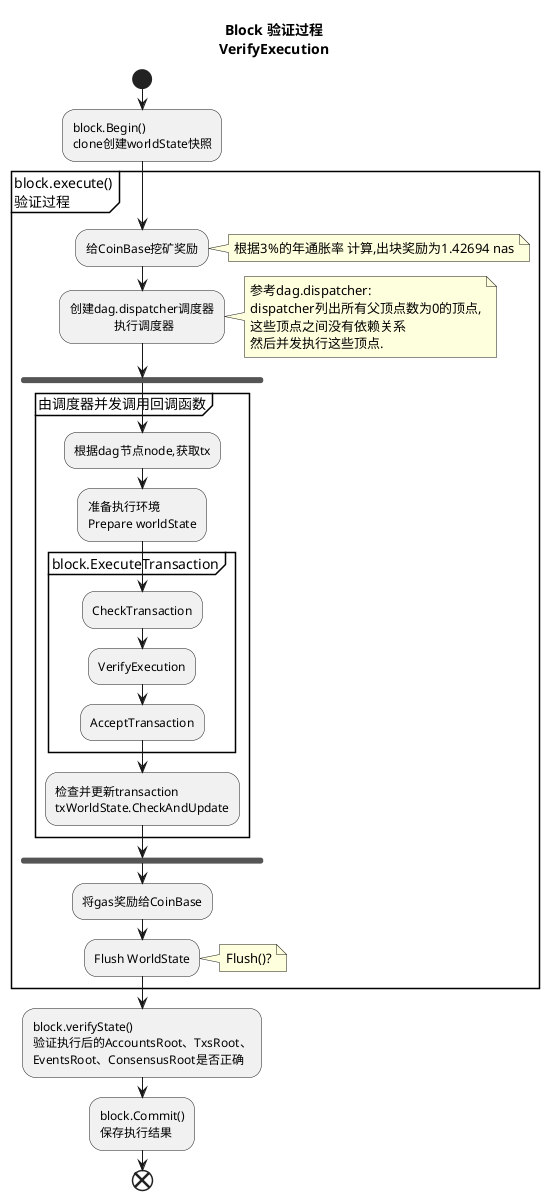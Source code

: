 @startuml
title: Block 验证过程\nVerifyExecution

start;

:block.Begin()
clone创建worldState快照;


partition block.execute()\n验证过程 {
:给CoinBase挖矿奖励;
    note right
    根据3%的年通胀率 计算,出块奖励为1.42694 nas
    end note

:创建dag.dispatcher调度器
              执行调度器;
    note right
    参考dag.dispatcher:
    dispatcher列出所有父顶点数为0的顶点,
    这些顶点之间没有依赖关系
    然后并发执行这些顶点.
    endnote

fork
partition 由调度器并发调用回调函数{
    :根据dag节点node,获取tx;

    :准备执行环境
    Prepare worldState;

    partition block.ExecuteTransaction {
    :CheckTransaction;
    :VerifyExecution;
    :AcceptTransaction;
    }

    :检查并更新transaction
    txWorldState.CheckAndUpdate;
}
end fork

:将gas奖励给CoinBase;
:Flush WorldState;
    note right
    Flush()?
    end note

}

:block.verifyState()
验证执行后的AccountsRoot、TxsRoot、
EventsRoot、ConsensusRoot是否正确;

:block.Commit()
保存执行结果;

end
@enduml